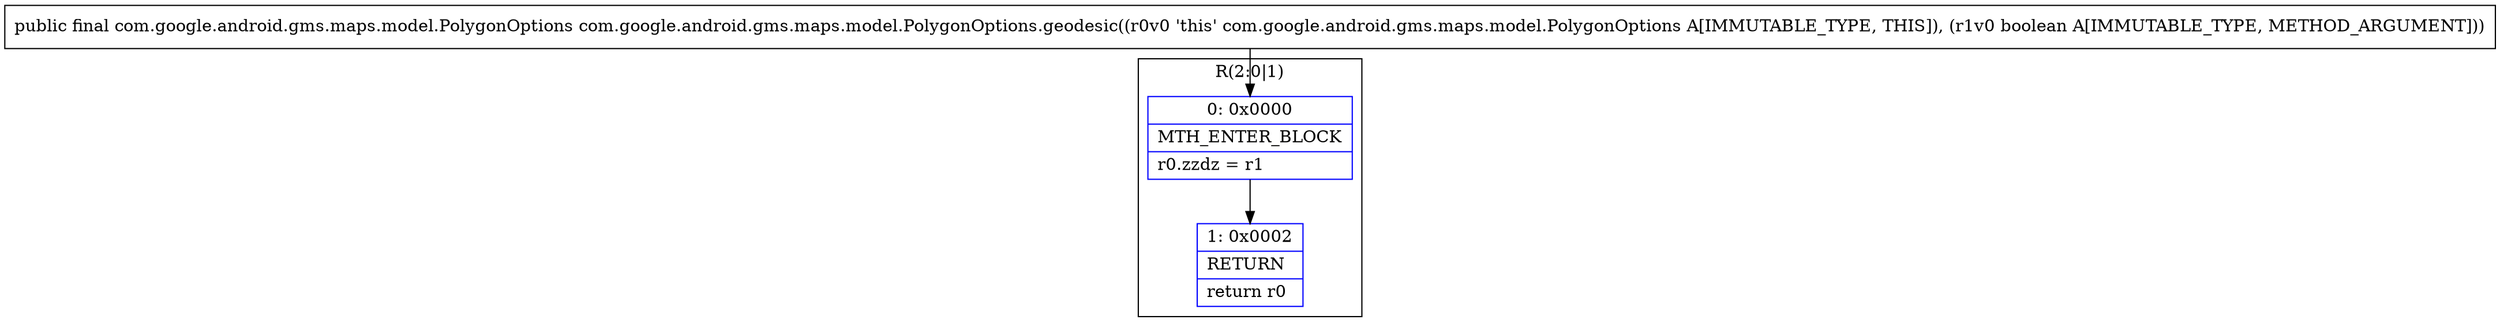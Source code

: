 digraph "CFG forcom.google.android.gms.maps.model.PolygonOptions.geodesic(Z)Lcom\/google\/android\/gms\/maps\/model\/PolygonOptions;" {
subgraph cluster_Region_190585279 {
label = "R(2:0|1)";
node [shape=record,color=blue];
Node_0 [shape=record,label="{0\:\ 0x0000|MTH_ENTER_BLOCK\l|r0.zzdz = r1\l}"];
Node_1 [shape=record,label="{1\:\ 0x0002|RETURN\l|return r0\l}"];
}
MethodNode[shape=record,label="{public final com.google.android.gms.maps.model.PolygonOptions com.google.android.gms.maps.model.PolygonOptions.geodesic((r0v0 'this' com.google.android.gms.maps.model.PolygonOptions A[IMMUTABLE_TYPE, THIS]), (r1v0 boolean A[IMMUTABLE_TYPE, METHOD_ARGUMENT])) }"];
MethodNode -> Node_0;
Node_0 -> Node_1;
}

